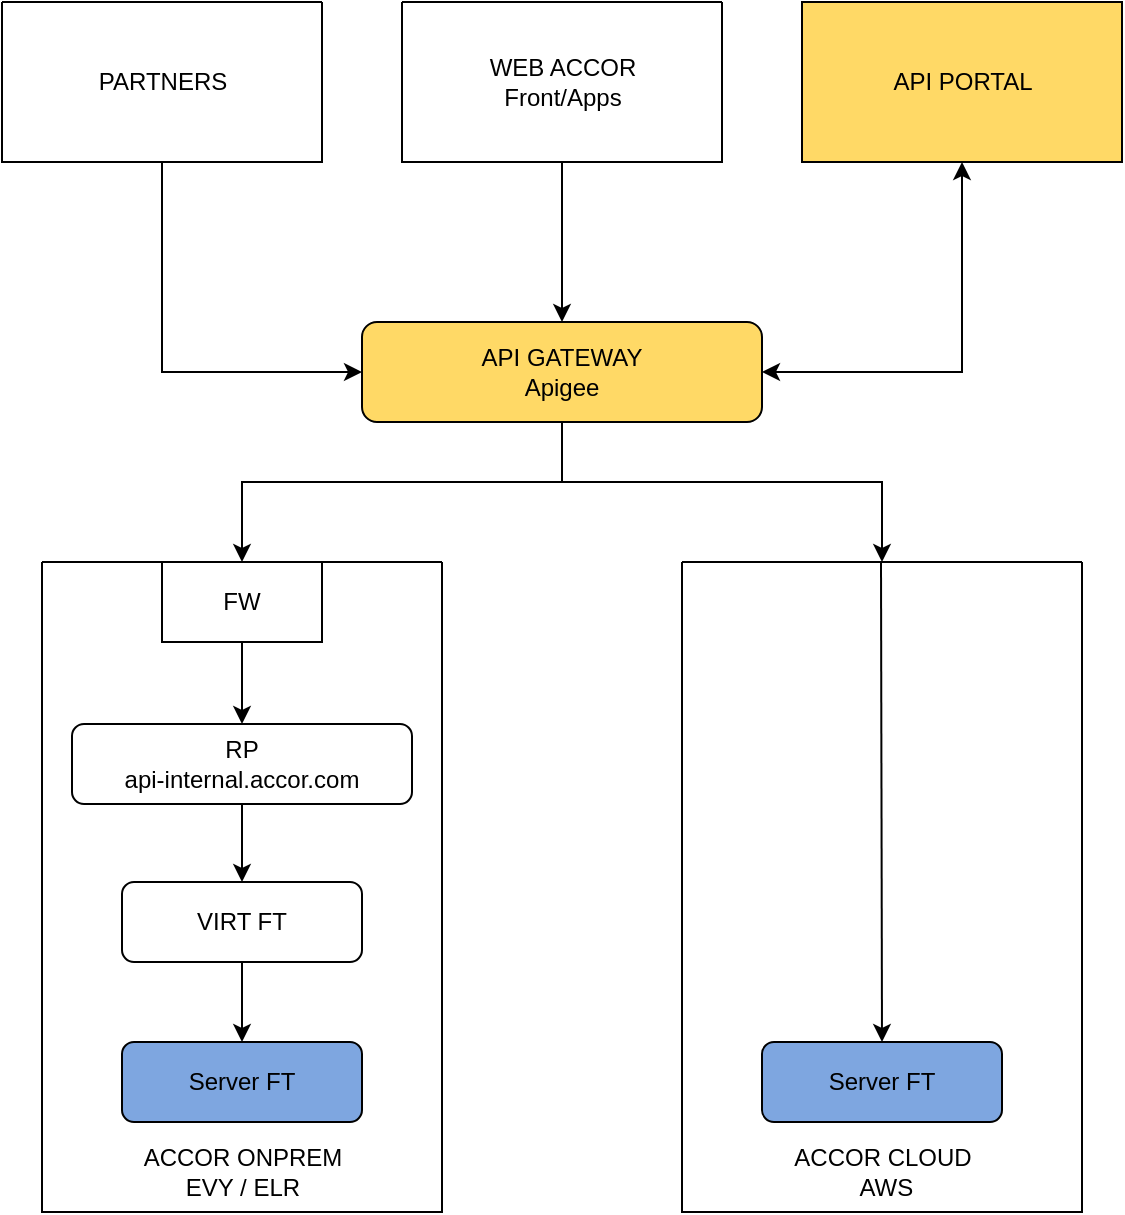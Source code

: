 <mxfile version="23.1.5" type="github" pages="3">
  <diagram name="Page-1" id="DbfDLGUrgZai5zeqPCcM">
    <mxGraphModel dx="1257" dy="857" grid="1" gridSize="10" guides="1" tooltips="1" connect="1" arrows="1" fold="1" page="1" pageScale="1" pageWidth="827" pageHeight="1169" math="0" shadow="0">
      <root>
        <mxCell id="0" />
        <mxCell id="1" parent="0" />
        <mxCell id="fBgqboRwyOhooXsTktmj-22" style="edgeStyle=orthogonalEdgeStyle;rounded=0;orthogonalLoop=1;jettySize=auto;html=1;entryX=0.5;entryY=0;entryDx=0;entryDy=0;" parent="1" source="fBgqboRwyOhooXsTktmj-1" target="fBgqboRwyOhooXsTktmj-3" edge="1">
          <mxGeometry relative="1" as="geometry">
            <Array as="points">
              <mxPoint x="340" y="280" />
              <mxPoint x="180" y="280" />
            </Array>
          </mxGeometry>
        </mxCell>
        <mxCell id="fBgqboRwyOhooXsTktmj-23" style="edgeStyle=orthogonalEdgeStyle;rounded=0;orthogonalLoop=1;jettySize=auto;html=1;" parent="1" source="fBgqboRwyOhooXsTktmj-1" target="fBgqboRwyOhooXsTktmj-8" edge="1">
          <mxGeometry relative="1" as="geometry">
            <Array as="points">
              <mxPoint x="340" y="280" />
              <mxPoint x="500" y="280" />
            </Array>
          </mxGeometry>
        </mxCell>
        <mxCell id="fBgqboRwyOhooXsTktmj-1" value="API GATEWAY&lt;br&gt;Apigee" style="rounded=1;whiteSpace=wrap;html=1;fillColor=#FFD966;" parent="1" vertex="1">
          <mxGeometry x="240" y="200" width="200" height="50" as="geometry" />
        </mxCell>
        <mxCell id="fBgqboRwyOhooXsTktmj-2" value="" style="swimlane;startSize=0;" parent="1" vertex="1">
          <mxGeometry x="80" y="320" width="200" height="325" as="geometry" />
        </mxCell>
        <mxCell id="fBgqboRwyOhooXsTktmj-19" style="edgeStyle=orthogonalEdgeStyle;rounded=0;orthogonalLoop=1;jettySize=auto;html=1;" parent="fBgqboRwyOhooXsTktmj-2" source="fBgqboRwyOhooXsTktmj-3" target="fBgqboRwyOhooXsTktmj-14" edge="1">
          <mxGeometry relative="1" as="geometry" />
        </mxCell>
        <mxCell id="fBgqboRwyOhooXsTktmj-3" value="FW" style="rounded=0;whiteSpace=wrap;html=1;" parent="fBgqboRwyOhooXsTktmj-2" vertex="1">
          <mxGeometry x="60" width="80" height="40" as="geometry" />
        </mxCell>
        <mxCell id="fBgqboRwyOhooXsTktmj-5" value="Server FT" style="rounded=1;whiteSpace=wrap;html=1;fillColor=#7EA6E0;" parent="fBgqboRwyOhooXsTktmj-2" vertex="1">
          <mxGeometry x="40" y="240" width="120" height="40" as="geometry" />
        </mxCell>
        <mxCell id="fBgqboRwyOhooXsTktmj-21" style="edgeStyle=orthogonalEdgeStyle;rounded=0;orthogonalLoop=1;jettySize=auto;html=1;entryX=0.5;entryY=0;entryDx=0;entryDy=0;" parent="fBgqboRwyOhooXsTktmj-2" source="fBgqboRwyOhooXsTktmj-4" target="fBgqboRwyOhooXsTktmj-5" edge="1">
          <mxGeometry relative="1" as="geometry" />
        </mxCell>
        <mxCell id="fBgqboRwyOhooXsTktmj-4" value="VIRT FT" style="rounded=1;whiteSpace=wrap;html=1;" parent="fBgqboRwyOhooXsTktmj-2" vertex="1">
          <mxGeometry x="40" y="160" width="120" height="40" as="geometry" />
        </mxCell>
        <mxCell id="fBgqboRwyOhooXsTktmj-7" value="ACCOR ONPREM &lt;br&gt;EVY / ELR" style="text;html=1;align=center;verticalAlign=middle;resizable=0;points=[];autosize=1;strokeColor=none;fillColor=none;" parent="fBgqboRwyOhooXsTktmj-2" vertex="1">
          <mxGeometry x="40" y="285" width="120" height="40" as="geometry" />
        </mxCell>
        <mxCell id="fBgqboRwyOhooXsTktmj-20" style="edgeStyle=orthogonalEdgeStyle;rounded=0;orthogonalLoop=1;jettySize=auto;html=1;" parent="fBgqboRwyOhooXsTktmj-2" source="fBgqboRwyOhooXsTktmj-14" target="fBgqboRwyOhooXsTktmj-4" edge="1">
          <mxGeometry relative="1" as="geometry" />
        </mxCell>
        <mxCell id="fBgqboRwyOhooXsTktmj-14" value="RP&lt;br&gt;api-internal.accor.com" style="rounded=1;whiteSpace=wrap;html=1;" parent="fBgqboRwyOhooXsTktmj-2" vertex="1">
          <mxGeometry x="15" y="81" width="170" height="40" as="geometry" />
        </mxCell>
        <mxCell id="fBgqboRwyOhooXsTktmj-8" value="" style="swimlane;startSize=0;" parent="1" vertex="1">
          <mxGeometry x="400" y="320" width="200" height="325" as="geometry" />
        </mxCell>
        <mxCell id="fBgqboRwyOhooXsTktmj-13" value="ACCOR CLOUD&lt;br&gt;&amp;nbsp;AWS" style="text;html=1;align=center;verticalAlign=middle;resizable=0;points=[];autosize=1;strokeColor=none;fillColor=none;" parent="fBgqboRwyOhooXsTktmj-8" vertex="1">
          <mxGeometry x="45" y="285" width="110" height="40" as="geometry" />
        </mxCell>
        <mxCell id="fBgqboRwyOhooXsTktmj-15" value="Server FT" style="rounded=1;whiteSpace=wrap;html=1;fillColor=#7EA6E0;" parent="fBgqboRwyOhooXsTktmj-8" vertex="1">
          <mxGeometry x="40" y="240" width="120" height="40" as="geometry" />
        </mxCell>
        <mxCell id="fBgqboRwyOhooXsTktmj-24" value="" style="endArrow=classic;html=1;rounded=0;entryX=0.5;entryY=0;entryDx=0;entryDy=0;" parent="fBgqboRwyOhooXsTktmj-8" target="fBgqboRwyOhooXsTktmj-15" edge="1">
          <mxGeometry width="50" height="50" relative="1" as="geometry">
            <mxPoint x="99.5" as="sourcePoint" />
            <mxPoint x="99.5" y="140" as="targetPoint" />
          </mxGeometry>
        </mxCell>
        <mxCell id="fBgqboRwyOhooXsTktmj-16" value="" style="swimlane;startSize=0;fillColor=#FFD966;" parent="1" vertex="1">
          <mxGeometry x="460" y="40" width="160" height="80" as="geometry" />
        </mxCell>
        <mxCell id="khwDCKipEt8gtHwT2h3X-3" value="" style="rounded=0;whiteSpace=wrap;html=1;fillColor=#FFD966;" vertex="1" parent="fBgqboRwyOhooXsTktmj-16">
          <mxGeometry width="160" height="80" as="geometry" />
        </mxCell>
        <mxCell id="fBgqboRwyOhooXsTktmj-17" value="API PORTAL" style="text;html=1;align=center;verticalAlign=middle;resizable=0;points=[];autosize=1;strokeColor=none;fillColor=none;" parent="fBgqboRwyOhooXsTktmj-16" vertex="1">
          <mxGeometry x="35" y="25" width="90" height="30" as="geometry" />
        </mxCell>
        <mxCell id="fBgqboRwyOhooXsTktmj-25" value="" style="endArrow=classic;startArrow=classic;html=1;rounded=0;exitX=1;exitY=0.5;exitDx=0;exitDy=0;" parent="1" target="fBgqboRwyOhooXsTktmj-16" edge="1" source="fBgqboRwyOhooXsTktmj-1">
          <mxGeometry width="50" height="50" relative="1" as="geometry">
            <mxPoint x="440" y="220" as="sourcePoint" />
            <mxPoint x="557" y="219.5" as="targetPoint" />
            <Array as="points">
              <mxPoint x="540" y="225" />
            </Array>
          </mxGeometry>
        </mxCell>
        <mxCell id="fBgqboRwyOhooXsTktmj-31" style="edgeStyle=orthogonalEdgeStyle;rounded=0;orthogonalLoop=1;jettySize=auto;html=1;entryX=0;entryY=0.5;entryDx=0;entryDy=0;exitX=0.5;exitY=1;exitDx=0;exitDy=0;" parent="1" source="fBgqboRwyOhooXsTktmj-26" target="fBgqboRwyOhooXsTktmj-1" edge="1">
          <mxGeometry relative="1" as="geometry" />
        </mxCell>
        <mxCell id="fBgqboRwyOhooXsTktmj-26" value="" style="swimlane;startSize=0;" parent="1" vertex="1">
          <mxGeometry x="60" y="40" width="160" height="80" as="geometry" />
        </mxCell>
        <mxCell id="fBgqboRwyOhooXsTktmj-27" value="PARTNERS" style="text;html=1;align=center;verticalAlign=middle;resizable=0;points=[];autosize=1;strokeColor=none;fillColor=none;" parent="fBgqboRwyOhooXsTktmj-26" vertex="1">
          <mxGeometry x="35" y="25" width="90" height="30" as="geometry" />
        </mxCell>
        <mxCell id="fBgqboRwyOhooXsTktmj-30" style="edgeStyle=orthogonalEdgeStyle;rounded=0;orthogonalLoop=1;jettySize=auto;html=1;entryX=0.5;entryY=0;entryDx=0;entryDy=0;" parent="1" source="fBgqboRwyOhooXsTktmj-28" target="fBgqboRwyOhooXsTktmj-1" edge="1">
          <mxGeometry relative="1" as="geometry" />
        </mxCell>
        <mxCell id="fBgqboRwyOhooXsTktmj-28" value="" style="swimlane;startSize=0;" parent="1" vertex="1">
          <mxGeometry x="260" y="40" width="160" height="80" as="geometry" />
        </mxCell>
        <mxCell id="fBgqboRwyOhooXsTktmj-29" value="WEB ACCOR&lt;br&gt;Front/Apps" style="text;html=1;align=center;verticalAlign=middle;resizable=0;points=[];autosize=1;strokeColor=none;fillColor=none;" parent="fBgqboRwyOhooXsTktmj-28" vertex="1">
          <mxGeometry x="30" y="20" width="100" height="40" as="geometry" />
        </mxCell>
      </root>
    </mxGraphModel>
  </diagram>
  <diagram id="DI8SNmf-GuzCskYHBH0G" name="Page-2">
    <mxGraphModel dx="1592" dy="1085" grid="1" gridSize="10" guides="1" tooltips="1" connect="1" arrows="1" fold="1" page="1" pageScale="1" pageWidth="827" pageHeight="1169" math="0" shadow="0">
      <root>
        <mxCell id="0" />
        <mxCell id="1" parent="0" />
        <mxCell id="WqX5L8PvM_As5eCanlrK-54" style="edgeStyle=orthogonalEdgeStyle;rounded=0;orthogonalLoop=1;jettySize=auto;html=1;" edge="1" parent="1" source="WqX5L8PvM_As5eCanlrK-3" target="WqX5L8PvM_As5eCanlrK-29">
          <mxGeometry relative="1" as="geometry">
            <Array as="points">
              <mxPoint x="680" y="280" />
              <mxPoint x="440" y="280" />
            </Array>
          </mxGeometry>
        </mxCell>
        <mxCell id="MVqyO5FmsO9JIk7ceKGu-1" style="edgeStyle=orthogonalEdgeStyle;rounded=0;orthogonalLoop=1;jettySize=auto;html=1;" edge="1" parent="1" source="WqX5L8PvM_As5eCanlrK-3" target="WqX5L8PvM_As5eCanlrK-47">
          <mxGeometry relative="1" as="geometry">
            <Array as="points">
              <mxPoint x="680" y="280" />
              <mxPoint x="1161" y="280" />
            </Array>
          </mxGeometry>
        </mxCell>
        <mxCell id="MVqyO5FmsO9JIk7ceKGu-2" style="edgeStyle=orthogonalEdgeStyle;rounded=0;orthogonalLoop=1;jettySize=auto;html=1;" edge="1" parent="1" source="WqX5L8PvM_As5eCanlrK-3">
          <mxGeometry relative="1" as="geometry">
            <mxPoint x="680" y="320" as="targetPoint" />
          </mxGeometry>
        </mxCell>
        <mxCell id="MVqyO5FmsO9JIk7ceKGu-3" style="edgeStyle=orthogonalEdgeStyle;rounded=0;orthogonalLoop=1;jettySize=auto;html=1;" edge="1" parent="1" source="WqX5L8PvM_As5eCanlrK-3" target="WqX5L8PvM_As5eCanlrK-38">
          <mxGeometry relative="1" as="geometry">
            <Array as="points">
              <mxPoint x="680" y="280" />
              <mxPoint x="921" y="280" />
            </Array>
          </mxGeometry>
        </mxCell>
        <mxCell id="MVqyO5FmsO9JIk7ceKGu-4" style="edgeStyle=orthogonalEdgeStyle;rounded=0;orthogonalLoop=1;jettySize=auto;html=1;" edge="1" parent="1" source="WqX5L8PvM_As5eCanlrK-3" target="WqX5L8PvM_As5eCanlrK-6">
          <mxGeometry relative="1" as="geometry">
            <Array as="points">
              <mxPoint x="680" y="280" />
              <mxPoint x="199" y="280" />
            </Array>
          </mxGeometry>
        </mxCell>
        <mxCell id="WqX5L8PvM_As5eCanlrK-3" value="API GATEWAY&lt;br&gt;Apigee" style="rounded=1;whiteSpace=wrap;html=1;fillColor=#FFD966;" vertex="1" parent="1">
          <mxGeometry x="580" y="200" width="200" height="50" as="geometry" />
        </mxCell>
        <mxCell id="WqX5L8PvM_As5eCanlrK-4" value="" style="swimlane;startSize=0;" vertex="1" parent="1">
          <mxGeometry x="99.5" y="320" width="200" height="325" as="geometry" />
        </mxCell>
        <mxCell id="WqX5L8PvM_As5eCanlrK-5" style="edgeStyle=orthogonalEdgeStyle;rounded=0;orthogonalLoop=1;jettySize=auto;html=1;" edge="1" parent="WqX5L8PvM_As5eCanlrK-4" source="WqX5L8PvM_As5eCanlrK-6" target="WqX5L8PvM_As5eCanlrK-12">
          <mxGeometry relative="1" as="geometry" />
        </mxCell>
        <mxCell id="WqX5L8PvM_As5eCanlrK-6" value="FW" style="rounded=0;whiteSpace=wrap;html=1;" vertex="1" parent="WqX5L8PvM_As5eCanlrK-4">
          <mxGeometry x="60" width="80" height="40" as="geometry" />
        </mxCell>
        <mxCell id="WqX5L8PvM_As5eCanlrK-7" value="Server APSM" style="rounded=1;whiteSpace=wrap;html=1;fillColor=#7EA6E0;" vertex="1" parent="WqX5L8PvM_As5eCanlrK-4">
          <mxGeometry x="40" y="240" width="120" height="40" as="geometry" />
        </mxCell>
        <mxCell id="WqX5L8PvM_As5eCanlrK-8" style="edgeStyle=orthogonalEdgeStyle;rounded=0;orthogonalLoop=1;jettySize=auto;html=1;entryX=0.5;entryY=0;entryDx=0;entryDy=0;" edge="1" parent="WqX5L8PvM_As5eCanlrK-4" source="WqX5L8PvM_As5eCanlrK-9" target="WqX5L8PvM_As5eCanlrK-7">
          <mxGeometry relative="1" as="geometry" />
        </mxCell>
        <mxCell id="WqX5L8PvM_As5eCanlrK-9" value="VIRT APSM SEC" style="rounded=1;whiteSpace=wrap;html=1;" vertex="1" parent="WqX5L8PvM_As5eCanlrK-4">
          <mxGeometry x="40" y="160" width="120" height="40" as="geometry" />
        </mxCell>
        <mxCell id="WqX5L8PvM_As5eCanlrK-10" value="ACCOR ONPREM&lt;br&gt;EVY PCI B1" style="text;html=1;align=center;verticalAlign=middle;resizable=0;points=[];autosize=1;strokeColor=none;fillColor=none;" vertex="1" parent="WqX5L8PvM_As5eCanlrK-4">
          <mxGeometry x="40" y="285" width="120" height="40" as="geometry" />
        </mxCell>
        <mxCell id="WqX5L8PvM_As5eCanlrK-11" style="edgeStyle=orthogonalEdgeStyle;rounded=0;orthogonalLoop=1;jettySize=auto;html=1;" edge="1" parent="WqX5L8PvM_As5eCanlrK-4" source="WqX5L8PvM_As5eCanlrK-12" target="WqX5L8PvM_As5eCanlrK-9">
          <mxGeometry relative="1" as="geometry" />
        </mxCell>
        <mxCell id="WqX5L8PvM_As5eCanlrK-12" value="RP&lt;br&gt;api-secure-internal.accor.com" style="rounded=1;whiteSpace=wrap;html=1;" vertex="1" parent="WqX5L8PvM_As5eCanlrK-4">
          <mxGeometry x="15" y="81" width="170" height="40" as="geometry" />
        </mxCell>
        <mxCell id="WqX5L8PvM_As5eCanlrK-13" value="" style="swimlane;startSize=0;" vertex="1" parent="1">
          <mxGeometry x="579.5" y="320" width="200" height="325" as="geometry" />
        </mxCell>
        <mxCell id="WqX5L8PvM_As5eCanlrK-14" value="ACCOR CLOUD&lt;br&gt;&amp;nbsp;AWS" style="text;html=1;align=center;verticalAlign=middle;resizable=0;points=[];autosize=1;strokeColor=none;fillColor=none;" vertex="1" parent="WqX5L8PvM_As5eCanlrK-13">
          <mxGeometry x="45" y="285" width="110" height="40" as="geometry" />
        </mxCell>
        <mxCell id="WqX5L8PvM_As5eCanlrK-15" value="Server FT" style="rounded=1;whiteSpace=wrap;html=1;fillColor=#7EA6E0;" vertex="1" parent="WqX5L8PvM_As5eCanlrK-13">
          <mxGeometry x="40" y="240" width="120" height="40" as="geometry" />
        </mxCell>
        <mxCell id="WqX5L8PvM_As5eCanlrK-16" value="" style="endArrow=classic;html=1;rounded=0;entryX=0.5;entryY=0;entryDx=0;entryDy=0;" edge="1" parent="WqX5L8PvM_As5eCanlrK-13" target="WqX5L8PvM_As5eCanlrK-15">
          <mxGeometry width="50" height="50" relative="1" as="geometry">
            <mxPoint x="99.5" as="sourcePoint" />
            <mxPoint x="99.5" y="140" as="targetPoint" />
          </mxGeometry>
        </mxCell>
        <mxCell id="WqX5L8PvM_As5eCanlrK-17" value="" style="swimlane;startSize=0;fillColor=#FFD966;" vertex="1" parent="1">
          <mxGeometry x="800" y="40" width="160" height="80" as="geometry" />
        </mxCell>
        <mxCell id="WqX5L8PvM_As5eCanlrK-18" value="" style="rounded=0;whiteSpace=wrap;html=1;fillColor=#FFD966;" vertex="1" parent="WqX5L8PvM_As5eCanlrK-17">
          <mxGeometry width="160" height="80" as="geometry" />
        </mxCell>
        <mxCell id="WqX5L8PvM_As5eCanlrK-19" value="API PORTAL" style="text;html=1;align=center;verticalAlign=middle;resizable=0;points=[];autosize=1;strokeColor=none;fillColor=none;" vertex="1" parent="WqX5L8PvM_As5eCanlrK-17">
          <mxGeometry x="35" y="25" width="90" height="30" as="geometry" />
        </mxCell>
        <mxCell id="WqX5L8PvM_As5eCanlrK-20" value="" style="endArrow=classic;startArrow=classic;html=1;rounded=0;exitX=1;exitY=0.5;exitDx=0;exitDy=0;" edge="1" parent="1" source="WqX5L8PvM_As5eCanlrK-3" target="WqX5L8PvM_As5eCanlrK-17">
          <mxGeometry width="50" height="50" relative="1" as="geometry">
            <mxPoint x="780" y="220" as="sourcePoint" />
            <mxPoint x="897" y="219.5" as="targetPoint" />
            <Array as="points">
              <mxPoint x="880" y="225" />
            </Array>
          </mxGeometry>
        </mxCell>
        <mxCell id="WqX5L8PvM_As5eCanlrK-21" style="edgeStyle=orthogonalEdgeStyle;rounded=0;orthogonalLoop=1;jettySize=auto;html=1;entryX=0;entryY=0.5;entryDx=0;entryDy=0;exitX=0.5;exitY=1;exitDx=0;exitDy=0;" edge="1" parent="1" source="WqX5L8PvM_As5eCanlrK-22" target="WqX5L8PvM_As5eCanlrK-3">
          <mxGeometry relative="1" as="geometry" />
        </mxCell>
        <mxCell id="WqX5L8PvM_As5eCanlrK-22" value="" style="swimlane;startSize=0;" vertex="1" parent="1">
          <mxGeometry x="400" y="40" width="160" height="80" as="geometry" />
        </mxCell>
        <mxCell id="WqX5L8PvM_As5eCanlrK-23" value="PARTNERS" style="text;html=1;align=center;verticalAlign=middle;resizable=0;points=[];autosize=1;strokeColor=none;fillColor=none;" vertex="1" parent="WqX5L8PvM_As5eCanlrK-22">
          <mxGeometry x="35" y="25" width="90" height="30" as="geometry" />
        </mxCell>
        <mxCell id="WqX5L8PvM_As5eCanlrK-24" style="edgeStyle=orthogonalEdgeStyle;rounded=0;orthogonalLoop=1;jettySize=auto;html=1;entryX=0.5;entryY=0;entryDx=0;entryDy=0;" edge="1" parent="1" source="WqX5L8PvM_As5eCanlrK-25" target="WqX5L8PvM_As5eCanlrK-3">
          <mxGeometry relative="1" as="geometry" />
        </mxCell>
        <mxCell id="WqX5L8PvM_As5eCanlrK-25" value="" style="swimlane;startSize=0;" vertex="1" parent="1">
          <mxGeometry x="600" y="40" width="160" height="80" as="geometry" />
        </mxCell>
        <mxCell id="WqX5L8PvM_As5eCanlrK-26" value="WEB ACCOR&lt;br&gt;Front/Apps" style="text;html=1;align=center;verticalAlign=middle;resizable=0;points=[];autosize=1;strokeColor=none;fillColor=none;" vertex="1" parent="WqX5L8PvM_As5eCanlrK-25">
          <mxGeometry x="30" y="20" width="100" height="40" as="geometry" />
        </mxCell>
        <mxCell id="WqX5L8PvM_As5eCanlrK-27" value="" style="swimlane;startSize=0;" vertex="1" parent="1">
          <mxGeometry x="339.5" y="320" width="200" height="325" as="geometry" />
        </mxCell>
        <mxCell id="WqX5L8PvM_As5eCanlrK-28" style="edgeStyle=orthogonalEdgeStyle;rounded=0;orthogonalLoop=1;jettySize=auto;html=1;" edge="1" parent="WqX5L8PvM_As5eCanlrK-27" source="WqX5L8PvM_As5eCanlrK-29" target="WqX5L8PvM_As5eCanlrK-35">
          <mxGeometry relative="1" as="geometry" />
        </mxCell>
        <mxCell id="WqX5L8PvM_As5eCanlrK-29" value="FW" style="rounded=0;whiteSpace=wrap;html=1;" vertex="1" parent="WqX5L8PvM_As5eCanlrK-27">
          <mxGeometry x="60" width="80" height="40" as="geometry" />
        </mxCell>
        <mxCell id="WqX5L8PvM_As5eCanlrK-30" value="Server APSM" style="rounded=1;whiteSpace=wrap;html=1;fillColor=#7EA6E0;" vertex="1" parent="WqX5L8PvM_As5eCanlrK-27">
          <mxGeometry x="40" y="240" width="120" height="40" as="geometry" />
        </mxCell>
        <mxCell id="WqX5L8PvM_As5eCanlrK-31" style="edgeStyle=orthogonalEdgeStyle;rounded=0;orthogonalLoop=1;jettySize=auto;html=1;entryX=0.5;entryY=0;entryDx=0;entryDy=0;" edge="1" parent="WqX5L8PvM_As5eCanlrK-27" source="WqX5L8PvM_As5eCanlrK-32" target="WqX5L8PvM_As5eCanlrK-30">
          <mxGeometry relative="1" as="geometry" />
        </mxCell>
        <mxCell id="WqX5L8PvM_As5eCanlrK-32" value="VIRT APSM PRO" style="rounded=1;whiteSpace=wrap;html=1;" vertex="1" parent="WqX5L8PvM_As5eCanlrK-27">
          <mxGeometry x="40" y="160" width="120" height="40" as="geometry" />
        </mxCell>
        <mxCell id="WqX5L8PvM_As5eCanlrK-33" value="ACCOR ONPREM&lt;br&gt;ELR PCI B1" style="text;html=1;align=center;verticalAlign=middle;resizable=0;points=[];autosize=1;strokeColor=none;fillColor=none;" vertex="1" parent="WqX5L8PvM_As5eCanlrK-27">
          <mxGeometry x="40" y="285" width="120" height="40" as="geometry" />
        </mxCell>
        <mxCell id="WqX5L8PvM_As5eCanlrK-34" style="edgeStyle=orthogonalEdgeStyle;rounded=0;orthogonalLoop=1;jettySize=auto;html=1;" edge="1" parent="WqX5L8PvM_As5eCanlrK-27" source="WqX5L8PvM_As5eCanlrK-35" target="WqX5L8PvM_As5eCanlrK-32">
          <mxGeometry relative="1" as="geometry" />
        </mxCell>
        <mxCell id="WqX5L8PvM_As5eCanlrK-35" value="RP&lt;br&gt;api-secure-internal.accor.com" style="rounded=1;whiteSpace=wrap;html=1;" vertex="1" parent="WqX5L8PvM_As5eCanlrK-27">
          <mxGeometry x="15" y="81" width="170" height="40" as="geometry" />
        </mxCell>
        <mxCell id="WqX5L8PvM_As5eCanlrK-36" value="" style="swimlane;startSize=0;" vertex="1" parent="1">
          <mxGeometry x="820.5" y="320" width="200" height="325" as="geometry" />
        </mxCell>
        <mxCell id="WqX5L8PvM_As5eCanlrK-37" style="edgeStyle=orthogonalEdgeStyle;rounded=0;orthogonalLoop=1;jettySize=auto;html=1;" edge="1" parent="WqX5L8PvM_As5eCanlrK-36" source="WqX5L8PvM_As5eCanlrK-38" target="WqX5L8PvM_As5eCanlrK-44">
          <mxGeometry relative="1" as="geometry" />
        </mxCell>
        <mxCell id="WqX5L8PvM_As5eCanlrK-38" value="FW" style="rounded=0;whiteSpace=wrap;html=1;" vertex="1" parent="WqX5L8PvM_As5eCanlrK-36">
          <mxGeometry x="60" width="80" height="40" as="geometry" />
        </mxCell>
        <mxCell id="WqX5L8PvM_As5eCanlrK-39" value="Server FT" style="rounded=1;whiteSpace=wrap;html=1;fillColor=#7EA6E0;" vertex="1" parent="WqX5L8PvM_As5eCanlrK-36">
          <mxGeometry x="40" y="240" width="120" height="40" as="geometry" />
        </mxCell>
        <mxCell id="WqX5L8PvM_As5eCanlrK-40" style="edgeStyle=orthogonalEdgeStyle;rounded=0;orthogonalLoop=1;jettySize=auto;html=1;entryX=0.5;entryY=0;entryDx=0;entryDy=0;" edge="1" parent="WqX5L8PvM_As5eCanlrK-36" source="WqX5L8PvM_As5eCanlrK-41" target="WqX5L8PvM_As5eCanlrK-39">
          <mxGeometry relative="1" as="geometry" />
        </mxCell>
        <mxCell id="WqX5L8PvM_As5eCanlrK-41" value="VIRT FT" style="rounded=1;whiteSpace=wrap;html=1;" vertex="1" parent="WqX5L8PvM_As5eCanlrK-36">
          <mxGeometry x="40" y="160" width="120" height="40" as="geometry" />
        </mxCell>
        <mxCell id="WqX5L8PvM_As5eCanlrK-42" value="ACCOR ONPREM&lt;br&gt;EVY B2" style="text;html=1;align=center;verticalAlign=middle;resizable=0;points=[];autosize=1;strokeColor=none;fillColor=none;" vertex="1" parent="WqX5L8PvM_As5eCanlrK-36">
          <mxGeometry x="40" y="285" width="120" height="40" as="geometry" />
        </mxCell>
        <mxCell id="WqX5L8PvM_As5eCanlrK-43" style="edgeStyle=orthogonalEdgeStyle;rounded=0;orthogonalLoop=1;jettySize=auto;html=1;" edge="1" parent="WqX5L8PvM_As5eCanlrK-36" source="WqX5L8PvM_As5eCanlrK-44" target="WqX5L8PvM_As5eCanlrK-41">
          <mxGeometry relative="1" as="geometry" />
        </mxCell>
        <mxCell id="WqX5L8PvM_As5eCanlrK-44" value="RP&lt;br&gt;api-internal.accor.com" style="rounded=1;whiteSpace=wrap;html=1;" vertex="1" parent="WqX5L8PvM_As5eCanlrK-36">
          <mxGeometry x="15" y="81" width="170" height="40" as="geometry" />
        </mxCell>
        <mxCell id="WqX5L8PvM_As5eCanlrK-45" value="" style="swimlane;startSize=0;" vertex="1" parent="1">
          <mxGeometry x="1060.5" y="320" width="200" height="325" as="geometry" />
        </mxCell>
        <mxCell id="WqX5L8PvM_As5eCanlrK-46" style="edgeStyle=orthogonalEdgeStyle;rounded=0;orthogonalLoop=1;jettySize=auto;html=1;" edge="1" parent="WqX5L8PvM_As5eCanlrK-45" source="WqX5L8PvM_As5eCanlrK-47" target="WqX5L8PvM_As5eCanlrK-53">
          <mxGeometry relative="1" as="geometry" />
        </mxCell>
        <mxCell id="WqX5L8PvM_As5eCanlrK-47" value="FW" style="rounded=0;whiteSpace=wrap;html=1;" vertex="1" parent="WqX5L8PvM_As5eCanlrK-45">
          <mxGeometry x="60" width="80" height="40" as="geometry" />
        </mxCell>
        <mxCell id="WqX5L8PvM_As5eCanlrK-48" value="Server FT" style="rounded=1;whiteSpace=wrap;html=1;fillColor=#7EA6E0;" vertex="1" parent="WqX5L8PvM_As5eCanlrK-45">
          <mxGeometry x="40" y="240" width="120" height="40" as="geometry" />
        </mxCell>
        <mxCell id="WqX5L8PvM_As5eCanlrK-49" style="edgeStyle=orthogonalEdgeStyle;rounded=0;orthogonalLoop=1;jettySize=auto;html=1;entryX=0.5;entryY=0;entryDx=0;entryDy=0;" edge="1" parent="WqX5L8PvM_As5eCanlrK-45" source="WqX5L8PvM_As5eCanlrK-50" target="WqX5L8PvM_As5eCanlrK-48">
          <mxGeometry relative="1" as="geometry" />
        </mxCell>
        <mxCell id="WqX5L8PvM_As5eCanlrK-50" value="VIRT FT" style="rounded=1;whiteSpace=wrap;html=1;" vertex="1" parent="WqX5L8PvM_As5eCanlrK-45">
          <mxGeometry x="40" y="160" width="120" height="40" as="geometry" />
        </mxCell>
        <mxCell id="WqX5L8PvM_As5eCanlrK-51" value="ACCOR ONPREM&lt;br&gt;ELR B2" style="text;html=1;align=center;verticalAlign=middle;resizable=0;points=[];autosize=1;strokeColor=none;fillColor=none;" vertex="1" parent="WqX5L8PvM_As5eCanlrK-45">
          <mxGeometry x="40" y="285" width="120" height="40" as="geometry" />
        </mxCell>
        <mxCell id="WqX5L8PvM_As5eCanlrK-52" style="edgeStyle=orthogonalEdgeStyle;rounded=0;orthogonalLoop=1;jettySize=auto;html=1;" edge="1" parent="WqX5L8PvM_As5eCanlrK-45" source="WqX5L8PvM_As5eCanlrK-53" target="WqX5L8PvM_As5eCanlrK-50">
          <mxGeometry relative="1" as="geometry" />
        </mxCell>
        <mxCell id="WqX5L8PvM_As5eCanlrK-53" value="RP&lt;br&gt;api-internal.accor.com" style="rounded=1;whiteSpace=wrap;html=1;" vertex="1" parent="WqX5L8PvM_As5eCanlrK-45">
          <mxGeometry x="15" y="81" width="170" height="40" as="geometry" />
        </mxCell>
      </root>
    </mxGraphModel>
  </diagram>
  <diagram id="KaNcbLRGPIZxHw84Mehj" name="Page-3">
    <mxGraphModel dx="1706" dy="1163" grid="1" gridSize="10" guides="1" tooltips="1" connect="1" arrows="1" fold="1" page="1" pageScale="1" pageWidth="827" pageHeight="1169" math="0" shadow="0">
      <root>
        <mxCell id="0" />
        <mxCell id="1" parent="0" />
        <mxCell id="rAZ3WdBfjwchnrtstwst-1" value="" style="rounded=0;whiteSpace=none;html=1;strokeColor=#F19C99;dashed=1;fillColor=none;strokeWidth=3;" vertex="1" parent="1">
          <mxGeometry x="60" y="180" width="480" height="480" as="geometry" />
        </mxCell>
        <mxCell id="rAZ3WdBfjwchnrtstwst-2" style="edgeStyle=orthogonalEdgeStyle;rounded=0;orthogonalLoop=1;jettySize=auto;html=1;entryX=0.5;entryY=0;entryDx=0;entryDy=0;" edge="1" parent="1" source="rAZ3WdBfjwchnrtstwst-7" target="rAZ3WdBfjwchnrtstwst-10">
          <mxGeometry relative="1" as="geometry">
            <Array as="points">
              <mxPoint x="420" y="280" />
              <mxPoint x="180" y="280" />
            </Array>
          </mxGeometry>
        </mxCell>
        <mxCell id="rAZ3WdBfjwchnrtstwst-3" style="edgeStyle=orthogonalEdgeStyle;rounded=0;orthogonalLoop=1;jettySize=auto;html=1;" edge="1" parent="1" source="rAZ3WdBfjwchnrtstwst-7">
          <mxGeometry relative="1" as="geometry">
            <Array as="points">
              <mxPoint x="420" y="280" />
              <mxPoint x="900" y="280" />
            </Array>
            <mxPoint x="900" y="320" as="targetPoint" />
          </mxGeometry>
        </mxCell>
        <mxCell id="rAZ3WdBfjwchnrtstwst-4" style="edgeStyle=orthogonalEdgeStyle;rounded=0;orthogonalLoop=1;jettySize=auto;html=1;" edge="1" parent="1" source="rAZ3WdBfjwchnrtstwst-7" target="rAZ3WdBfjwchnrtstwst-33">
          <mxGeometry relative="1" as="geometry">
            <Array as="points">
              <mxPoint x="420" y="250" />
              <mxPoint x="420" y="250" />
            </Array>
          </mxGeometry>
        </mxCell>
        <mxCell id="rAZ3WdBfjwchnrtstwst-5" style="edgeStyle=orthogonalEdgeStyle;rounded=0;orthogonalLoop=1;jettySize=auto;html=1;" edge="1" parent="1" source="rAZ3WdBfjwchnrtstwst-7">
          <mxGeometry relative="1" as="geometry">
            <mxPoint x="700" y="320" as="targetPoint" />
            <Array as="points">
              <mxPoint x="420" y="280" />
              <mxPoint x="701" y="280" />
              <mxPoint x="701" y="320" />
            </Array>
          </mxGeometry>
        </mxCell>
        <mxCell id="rAZ3WdBfjwchnrtstwst-6" style="edgeStyle=orthogonalEdgeStyle;rounded=0;orthogonalLoop=1;jettySize=auto;html=1;entryX=0.5;entryY=0;entryDx=0;entryDy=0;" edge="1" parent="1" source="rAZ3WdBfjwchnrtstwst-7" target="rAZ3WdBfjwchnrtstwst-51">
          <mxGeometry relative="1" as="geometry">
            <Array as="points">
              <mxPoint x="420" y="280" />
              <mxPoint x="1181" y="280" />
            </Array>
          </mxGeometry>
        </mxCell>
        <mxCell id="rAZ3WdBfjwchnrtstwst-7" value="API GATEWAY&lt;br&gt;Apigee" style="rounded=1;whiteSpace=wrap;html=1;fillColor=#FFD966;" vertex="1" parent="1">
          <mxGeometry x="320" y="200" width="200" height="50" as="geometry" />
        </mxCell>
        <mxCell id="rAZ3WdBfjwchnrtstwst-8" value="" style="swimlane;startSize=0;" vertex="1" parent="1">
          <mxGeometry x="80" y="320" width="200" height="325" as="geometry" />
        </mxCell>
        <mxCell id="rAZ3WdBfjwchnrtstwst-9" style="edgeStyle=orthogonalEdgeStyle;rounded=0;orthogonalLoop=1;jettySize=auto;html=1;" edge="1" parent="rAZ3WdBfjwchnrtstwst-8" source="rAZ3WdBfjwchnrtstwst-10" target="rAZ3WdBfjwchnrtstwst-16">
          <mxGeometry relative="1" as="geometry" />
        </mxCell>
        <mxCell id="rAZ3WdBfjwchnrtstwst-10" value="FW" style="rounded=0;whiteSpace=wrap;html=1;" vertex="1" parent="rAZ3WdBfjwchnrtstwst-8">
          <mxGeometry x="60" width="80" height="40" as="geometry" />
        </mxCell>
        <mxCell id="rAZ3WdBfjwchnrtstwst-11" value="Server APSM" style="rounded=1;whiteSpace=wrap;html=1;fillColor=#7EA6E0;" vertex="1" parent="rAZ3WdBfjwchnrtstwst-8">
          <mxGeometry x="40" y="240" width="120" height="40" as="geometry" />
        </mxCell>
        <mxCell id="rAZ3WdBfjwchnrtstwst-12" style="edgeStyle=orthogonalEdgeStyle;rounded=0;orthogonalLoop=1;jettySize=auto;html=1;entryX=0.5;entryY=0;entryDx=0;entryDy=0;" edge="1" parent="rAZ3WdBfjwchnrtstwst-8" source="rAZ3WdBfjwchnrtstwst-13" target="rAZ3WdBfjwchnrtstwst-11">
          <mxGeometry relative="1" as="geometry" />
        </mxCell>
        <mxCell id="rAZ3WdBfjwchnrtstwst-13" value="VIRT APSM SEC" style="rounded=1;whiteSpace=wrap;html=1;" vertex="1" parent="rAZ3WdBfjwchnrtstwst-8">
          <mxGeometry x="40" y="160" width="120" height="40" as="geometry" />
        </mxCell>
        <mxCell id="rAZ3WdBfjwchnrtstwst-14" value="ACCOR ONPREM&lt;br&gt;EVY PCI B1" style="text;html=1;align=center;verticalAlign=middle;resizable=0;points=[];autosize=1;strokeColor=none;fillColor=none;" vertex="1" parent="rAZ3WdBfjwchnrtstwst-8">
          <mxGeometry x="40" y="285" width="120" height="40" as="geometry" />
        </mxCell>
        <mxCell id="rAZ3WdBfjwchnrtstwst-15" style="edgeStyle=orthogonalEdgeStyle;rounded=0;orthogonalLoop=1;jettySize=auto;html=1;" edge="1" parent="rAZ3WdBfjwchnrtstwst-8" source="rAZ3WdBfjwchnrtstwst-16" target="rAZ3WdBfjwchnrtstwst-13">
          <mxGeometry relative="1" as="geometry" />
        </mxCell>
        <mxCell id="rAZ3WdBfjwchnrtstwst-16" value="RP&lt;br&gt;api-secure-internal.accor.com" style="rounded=1;whiteSpace=wrap;html=1;" vertex="1" parent="rAZ3WdBfjwchnrtstwst-8">
          <mxGeometry x="15" y="81" width="170" height="40" as="geometry" />
        </mxCell>
        <mxCell id="rAZ3WdBfjwchnrtstwst-17" value="" style="swimlane;startSize=0;" vertex="1" parent="1">
          <mxGeometry x="600" y="320" width="200" height="325" as="geometry" />
        </mxCell>
        <mxCell id="rAZ3WdBfjwchnrtstwst-18" value="ACCOR CLOUD&lt;br&gt;&amp;nbsp;AWS" style="text;html=1;align=center;verticalAlign=middle;resizable=0;points=[];autosize=1;strokeColor=none;fillColor=none;" vertex="1" parent="rAZ3WdBfjwchnrtstwst-17">
          <mxGeometry x="45" y="285" width="110" height="40" as="geometry" />
        </mxCell>
        <mxCell id="rAZ3WdBfjwchnrtstwst-19" value="Server FT" style="rounded=1;whiteSpace=wrap;html=1;fillColor=#7EA6E0;" vertex="1" parent="rAZ3WdBfjwchnrtstwst-17">
          <mxGeometry x="40" y="240" width="120" height="40" as="geometry" />
        </mxCell>
        <mxCell id="rAZ3WdBfjwchnrtstwst-20" value="" style="endArrow=classic;html=1;rounded=0;entryX=0.5;entryY=0;entryDx=0;entryDy=0;" edge="1" parent="rAZ3WdBfjwchnrtstwst-17" target="rAZ3WdBfjwchnrtstwst-19">
          <mxGeometry width="50" height="50" relative="1" as="geometry">
            <mxPoint x="99.5" as="sourcePoint" />
            <mxPoint x="99.5" y="140" as="targetPoint" />
          </mxGeometry>
        </mxCell>
        <mxCell id="rAZ3WdBfjwchnrtstwst-21" value="" style="swimlane;startSize=0;fillColor=#FFD966;" vertex="1" parent="1">
          <mxGeometry x="540" y="40" width="160" height="80" as="geometry" />
        </mxCell>
        <mxCell id="rAZ3WdBfjwchnrtstwst-22" value="" style="rounded=0;whiteSpace=wrap;html=1;fillColor=#FFD966;" vertex="1" parent="rAZ3WdBfjwchnrtstwst-21">
          <mxGeometry width="160" height="80" as="geometry" />
        </mxCell>
        <mxCell id="rAZ3WdBfjwchnrtstwst-23" value="API PORTAL" style="text;html=1;align=center;verticalAlign=middle;resizable=0;points=[];autosize=1;strokeColor=none;fillColor=none;" vertex="1" parent="rAZ3WdBfjwchnrtstwst-21">
          <mxGeometry x="35" y="25" width="90" height="30" as="geometry" />
        </mxCell>
        <mxCell id="rAZ3WdBfjwchnrtstwst-24" value="" style="endArrow=classic;startArrow=classic;html=1;rounded=0;exitX=1;exitY=0.5;exitDx=0;exitDy=0;" edge="1" parent="1" source="rAZ3WdBfjwchnrtstwst-7" target="rAZ3WdBfjwchnrtstwst-21">
          <mxGeometry width="50" height="50" relative="1" as="geometry">
            <mxPoint x="520" y="220" as="sourcePoint" />
            <mxPoint x="637" y="219.5" as="targetPoint" />
            <Array as="points">
              <mxPoint x="620" y="225" />
            </Array>
          </mxGeometry>
        </mxCell>
        <mxCell id="rAZ3WdBfjwchnrtstwst-25" style="edgeStyle=orthogonalEdgeStyle;rounded=0;orthogonalLoop=1;jettySize=auto;html=1;entryX=0;entryY=0.5;entryDx=0;entryDy=0;exitX=0.5;exitY=1;exitDx=0;exitDy=0;" edge="1" parent="1" source="rAZ3WdBfjwchnrtstwst-26" target="rAZ3WdBfjwchnrtstwst-7">
          <mxGeometry relative="1" as="geometry" />
        </mxCell>
        <mxCell id="rAZ3WdBfjwchnrtstwst-26" value="" style="swimlane;startSize=0;" vertex="1" parent="1">
          <mxGeometry x="140" y="40" width="160" height="80" as="geometry" />
        </mxCell>
        <mxCell id="rAZ3WdBfjwchnrtstwst-27" value="PARTNERS" style="text;html=1;align=center;verticalAlign=middle;resizable=0;points=[];autosize=1;strokeColor=none;fillColor=none;" vertex="1" parent="rAZ3WdBfjwchnrtstwst-26">
          <mxGeometry x="35" y="25" width="90" height="30" as="geometry" />
        </mxCell>
        <mxCell id="rAZ3WdBfjwchnrtstwst-28" style="edgeStyle=orthogonalEdgeStyle;rounded=0;orthogonalLoop=1;jettySize=auto;html=1;entryX=0.5;entryY=0;entryDx=0;entryDy=0;" edge="1" parent="1" source="rAZ3WdBfjwchnrtstwst-29" target="rAZ3WdBfjwchnrtstwst-7">
          <mxGeometry relative="1" as="geometry" />
        </mxCell>
        <mxCell id="rAZ3WdBfjwchnrtstwst-29" value="" style="swimlane;startSize=0;" vertex="1" parent="1">
          <mxGeometry x="340" y="40" width="160" height="80" as="geometry" />
        </mxCell>
        <mxCell id="rAZ3WdBfjwchnrtstwst-30" value="WEB ACCOR&lt;br&gt;Front/Apps" style="text;html=1;align=center;verticalAlign=middle;resizable=0;points=[];autosize=1;strokeColor=none;fillColor=none;" vertex="1" parent="rAZ3WdBfjwchnrtstwst-29">
          <mxGeometry x="30" y="20" width="100" height="40" as="geometry" />
        </mxCell>
        <mxCell id="rAZ3WdBfjwchnrtstwst-31" value="" style="swimlane;startSize=0;" vertex="1" parent="1">
          <mxGeometry x="320" y="320" width="200" height="325" as="geometry" />
        </mxCell>
        <mxCell id="rAZ3WdBfjwchnrtstwst-32" style="edgeStyle=orthogonalEdgeStyle;rounded=0;orthogonalLoop=1;jettySize=auto;html=1;" edge="1" parent="rAZ3WdBfjwchnrtstwst-31" source="rAZ3WdBfjwchnrtstwst-33" target="rAZ3WdBfjwchnrtstwst-39">
          <mxGeometry relative="1" as="geometry" />
        </mxCell>
        <mxCell id="rAZ3WdBfjwchnrtstwst-33" value="FW" style="rounded=0;whiteSpace=wrap;html=1;" vertex="1" parent="rAZ3WdBfjwchnrtstwst-31">
          <mxGeometry x="60" width="80" height="40" as="geometry" />
        </mxCell>
        <mxCell id="rAZ3WdBfjwchnrtstwst-34" value="Server APSM" style="rounded=1;whiteSpace=wrap;html=1;fillColor=#7EA6E0;" vertex="1" parent="rAZ3WdBfjwchnrtstwst-31">
          <mxGeometry x="40" y="240" width="120" height="40" as="geometry" />
        </mxCell>
        <mxCell id="rAZ3WdBfjwchnrtstwst-35" style="edgeStyle=orthogonalEdgeStyle;rounded=0;orthogonalLoop=1;jettySize=auto;html=1;entryX=0.5;entryY=0;entryDx=0;entryDy=0;" edge="1" parent="rAZ3WdBfjwchnrtstwst-31" source="rAZ3WdBfjwchnrtstwst-36" target="rAZ3WdBfjwchnrtstwst-34">
          <mxGeometry relative="1" as="geometry" />
        </mxCell>
        <mxCell id="rAZ3WdBfjwchnrtstwst-36" value="VIRT APSM PRO" style="rounded=1;whiteSpace=wrap;html=1;" vertex="1" parent="rAZ3WdBfjwchnrtstwst-31">
          <mxGeometry x="40" y="160" width="120" height="40" as="geometry" />
        </mxCell>
        <mxCell id="rAZ3WdBfjwchnrtstwst-37" value="ACCOR ONPREM&lt;br&gt;ELR PCI B1" style="text;html=1;align=center;verticalAlign=middle;resizable=0;points=[];autosize=1;strokeColor=none;fillColor=none;" vertex="1" parent="rAZ3WdBfjwchnrtstwst-31">
          <mxGeometry x="40" y="285" width="120" height="40" as="geometry" />
        </mxCell>
        <mxCell id="rAZ3WdBfjwchnrtstwst-38" style="edgeStyle=orthogonalEdgeStyle;rounded=0;orthogonalLoop=1;jettySize=auto;html=1;" edge="1" parent="rAZ3WdBfjwchnrtstwst-31" source="rAZ3WdBfjwchnrtstwst-39" target="rAZ3WdBfjwchnrtstwst-36">
          <mxGeometry relative="1" as="geometry" />
        </mxCell>
        <mxCell id="rAZ3WdBfjwchnrtstwst-39" value="RP&lt;br&gt;api-secure-internal.accor.com" style="rounded=1;whiteSpace=wrap;html=1;" vertex="1" parent="rAZ3WdBfjwchnrtstwst-31">
          <mxGeometry x="15" y="81" width="170" height="40" as="geometry" />
        </mxCell>
        <mxCell id="rAZ3WdBfjwchnrtstwst-40" value="" style="swimlane;startSize=0;" vertex="1" parent="1">
          <mxGeometry x="841" y="320" width="200" height="325" as="geometry" />
        </mxCell>
        <mxCell id="rAZ3WdBfjwchnrtstwst-41" style="edgeStyle=orthogonalEdgeStyle;rounded=0;orthogonalLoop=1;jettySize=auto;html=1;" edge="1" parent="rAZ3WdBfjwchnrtstwst-40" source="rAZ3WdBfjwchnrtstwst-42" target="rAZ3WdBfjwchnrtstwst-48">
          <mxGeometry relative="1" as="geometry" />
        </mxCell>
        <mxCell id="rAZ3WdBfjwchnrtstwst-42" value="FW" style="rounded=0;whiteSpace=wrap;html=1;" vertex="1" parent="rAZ3WdBfjwchnrtstwst-40">
          <mxGeometry x="60" width="80" height="40" as="geometry" />
        </mxCell>
        <mxCell id="rAZ3WdBfjwchnrtstwst-43" value="Server FT" style="rounded=1;whiteSpace=wrap;html=1;fillColor=#7EA6E0;" vertex="1" parent="rAZ3WdBfjwchnrtstwst-40">
          <mxGeometry x="40" y="240" width="120" height="40" as="geometry" />
        </mxCell>
        <mxCell id="rAZ3WdBfjwchnrtstwst-44" style="edgeStyle=orthogonalEdgeStyle;rounded=0;orthogonalLoop=1;jettySize=auto;html=1;entryX=0.5;entryY=0;entryDx=0;entryDy=0;" edge="1" parent="rAZ3WdBfjwchnrtstwst-40" source="rAZ3WdBfjwchnrtstwst-45" target="rAZ3WdBfjwchnrtstwst-43">
          <mxGeometry relative="1" as="geometry" />
        </mxCell>
        <mxCell id="rAZ3WdBfjwchnrtstwst-45" value="VIRT FT" style="rounded=1;whiteSpace=wrap;html=1;" vertex="1" parent="rAZ3WdBfjwchnrtstwst-40">
          <mxGeometry x="40" y="160" width="120" height="40" as="geometry" />
        </mxCell>
        <mxCell id="rAZ3WdBfjwchnrtstwst-46" value="ACCOR ONPREM&lt;br&gt;EVY B2" style="text;html=1;align=center;verticalAlign=middle;resizable=0;points=[];autosize=1;strokeColor=none;fillColor=none;" vertex="1" parent="rAZ3WdBfjwchnrtstwst-40">
          <mxGeometry x="40" y="285" width="120" height="40" as="geometry" />
        </mxCell>
        <mxCell id="rAZ3WdBfjwchnrtstwst-47" style="edgeStyle=orthogonalEdgeStyle;rounded=0;orthogonalLoop=1;jettySize=auto;html=1;" edge="1" parent="rAZ3WdBfjwchnrtstwst-40" source="rAZ3WdBfjwchnrtstwst-48" target="rAZ3WdBfjwchnrtstwst-45">
          <mxGeometry relative="1" as="geometry" />
        </mxCell>
        <mxCell id="rAZ3WdBfjwchnrtstwst-48" value="RP&lt;br&gt;api-internal.accor.com" style="rounded=1;whiteSpace=wrap;html=1;" vertex="1" parent="rAZ3WdBfjwchnrtstwst-40">
          <mxGeometry x="15" y="81" width="170" height="40" as="geometry" />
        </mxCell>
        <mxCell id="rAZ3WdBfjwchnrtstwst-49" value="" style="swimlane;startSize=0;" vertex="1" parent="1">
          <mxGeometry x="1081" y="320" width="200" height="325" as="geometry" />
        </mxCell>
        <mxCell id="rAZ3WdBfjwchnrtstwst-50" style="edgeStyle=orthogonalEdgeStyle;rounded=0;orthogonalLoop=1;jettySize=auto;html=1;" edge="1" parent="rAZ3WdBfjwchnrtstwst-49" source="rAZ3WdBfjwchnrtstwst-51" target="rAZ3WdBfjwchnrtstwst-57">
          <mxGeometry relative="1" as="geometry" />
        </mxCell>
        <mxCell id="rAZ3WdBfjwchnrtstwst-51" value="FW" style="rounded=0;whiteSpace=wrap;html=1;" vertex="1" parent="rAZ3WdBfjwchnrtstwst-49">
          <mxGeometry x="60" width="80" height="40" as="geometry" />
        </mxCell>
        <mxCell id="rAZ3WdBfjwchnrtstwst-52" value="Server FT" style="rounded=1;whiteSpace=wrap;html=1;fillColor=#7EA6E0;" vertex="1" parent="rAZ3WdBfjwchnrtstwst-49">
          <mxGeometry x="40" y="240" width="120" height="40" as="geometry" />
        </mxCell>
        <mxCell id="rAZ3WdBfjwchnrtstwst-53" style="edgeStyle=orthogonalEdgeStyle;rounded=0;orthogonalLoop=1;jettySize=auto;html=1;entryX=0.5;entryY=0;entryDx=0;entryDy=0;" edge="1" parent="rAZ3WdBfjwchnrtstwst-49" source="rAZ3WdBfjwchnrtstwst-54" target="rAZ3WdBfjwchnrtstwst-52">
          <mxGeometry relative="1" as="geometry" />
        </mxCell>
        <mxCell id="rAZ3WdBfjwchnrtstwst-54" value="VIRT FT" style="rounded=1;whiteSpace=wrap;html=1;" vertex="1" parent="rAZ3WdBfjwchnrtstwst-49">
          <mxGeometry x="40" y="160" width="120" height="40" as="geometry" />
        </mxCell>
        <mxCell id="rAZ3WdBfjwchnrtstwst-55" value="ACCOR ONPREM&lt;br&gt;ELR B2" style="text;html=1;align=center;verticalAlign=middle;resizable=0;points=[];autosize=1;strokeColor=none;fillColor=none;" vertex="1" parent="rAZ3WdBfjwchnrtstwst-49">
          <mxGeometry x="40" y="285" width="120" height="40" as="geometry" />
        </mxCell>
        <mxCell id="rAZ3WdBfjwchnrtstwst-56" style="edgeStyle=orthogonalEdgeStyle;rounded=0;orthogonalLoop=1;jettySize=auto;html=1;" edge="1" parent="rAZ3WdBfjwchnrtstwst-49" source="rAZ3WdBfjwchnrtstwst-57" target="rAZ3WdBfjwchnrtstwst-54">
          <mxGeometry relative="1" as="geometry" />
        </mxCell>
        <mxCell id="rAZ3WdBfjwchnrtstwst-57" value="RP&lt;br&gt;api-internal.accor.com" style="rounded=1;whiteSpace=wrap;html=1;" vertex="1" parent="rAZ3WdBfjwchnrtstwst-49">
          <mxGeometry x="15" y="81" width="170" height="40" as="geometry" />
        </mxCell>
        <mxCell id="865v4zvLeCEehhHtFUmL-1" value="&lt;b&gt;PCI B1&lt;/b&gt;" style="text;html=1;align=center;verticalAlign=middle;whiteSpace=wrap;rounded=0;" vertex="1" parent="1">
          <mxGeometry x="80" y="200" width="60" height="30" as="geometry" />
        </mxCell>
      </root>
    </mxGraphModel>
  </diagram>
</mxfile>
